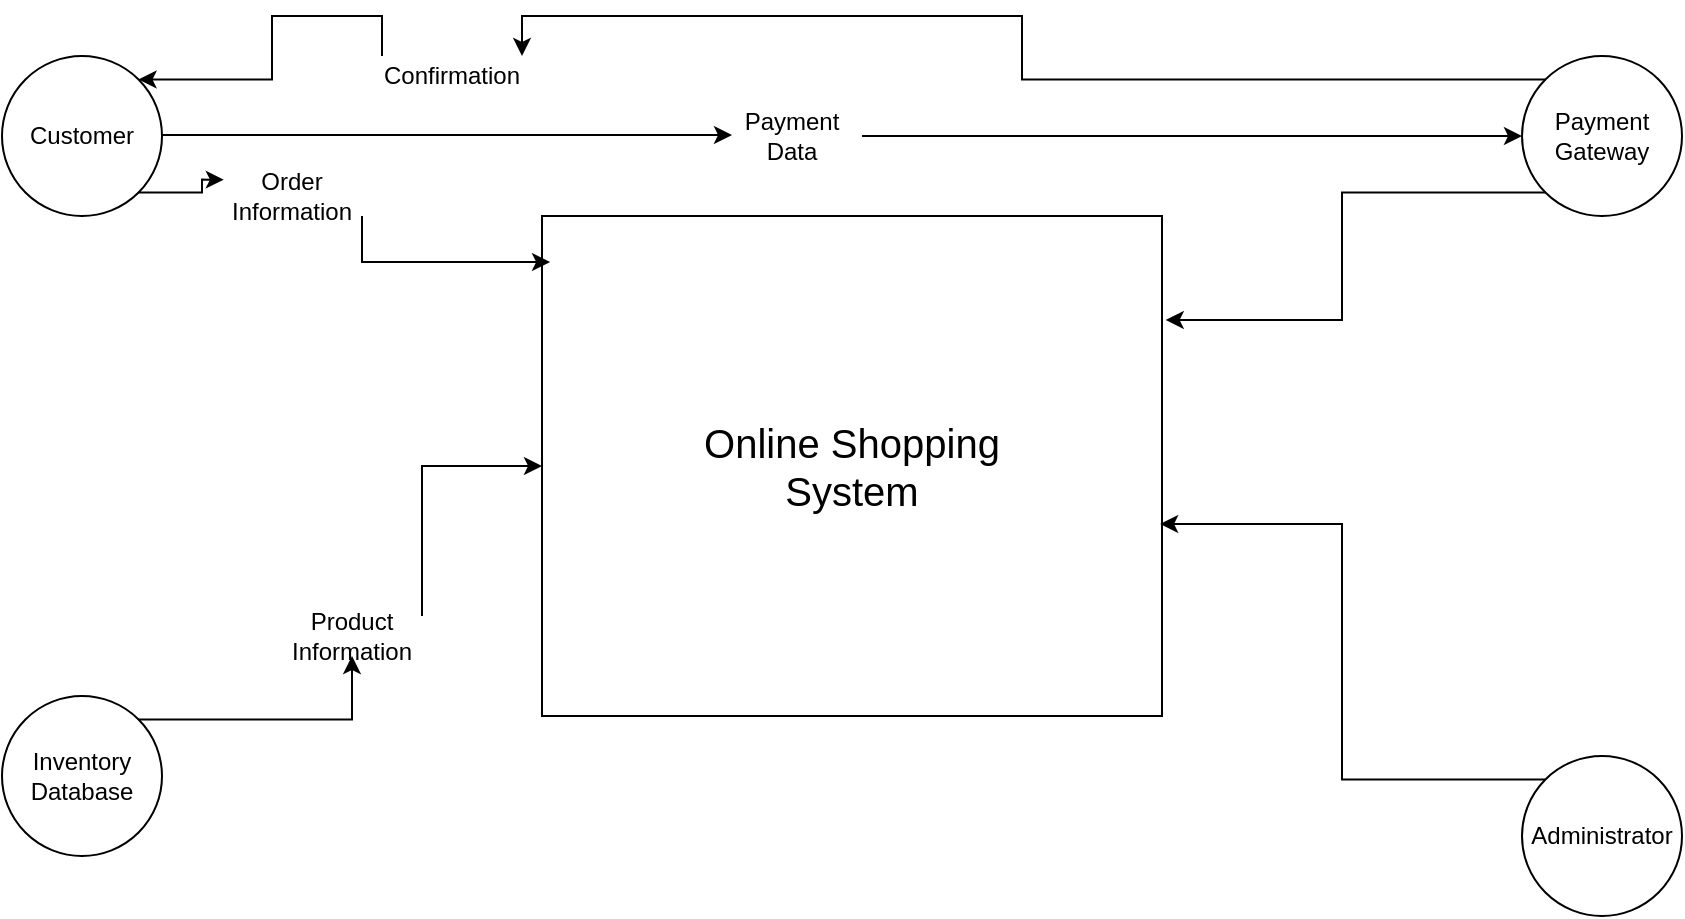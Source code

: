 <mxfile version="22.0.4" type="github">
  <diagram name="Page-1" id="3CbqzY-EIUyOhgvGnmPf">
    <mxGraphModel dx="880" dy="462" grid="1" gridSize="10" guides="1" tooltips="1" connect="1" arrows="1" fold="1" page="1" pageScale="1" pageWidth="850" pageHeight="1100" math="0" shadow="0">
      <root>
        <mxCell id="0" />
        <mxCell id="1" parent="0" />
        <mxCell id="pSdrsPi_HXzI0qn5BM3s-22" value="" style="rounded=0;whiteSpace=wrap;html=1;" parent="1" vertex="1">
          <mxGeometry x="270" y="160" width="310" height="250" as="geometry" />
        </mxCell>
        <mxCell id="pSdrsPi_HXzI0qn5BM3s-88" value="" style="ellipse;whiteSpace=wrap;html=1;aspect=fixed;" parent="1" vertex="1">
          <mxGeometry y="80" width="80" height="80" as="geometry" />
        </mxCell>
        <mxCell id="pSdrsPi_HXzI0qn5BM3s-102" style="edgeStyle=orthogonalEdgeStyle;rounded=0;orthogonalLoop=1;jettySize=auto;html=1;exitX=1;exitY=0;exitDx=0;exitDy=0;" parent="1" source="pSdrsPi_HXzI0qn5BM3s-109" target="pSdrsPi_HXzI0qn5BM3s-22" edge="1">
          <mxGeometry relative="1" as="geometry" />
        </mxCell>
        <mxCell id="pSdrsPi_HXzI0qn5BM3s-89" value="" style="ellipse;whiteSpace=wrap;html=1;aspect=fixed;" parent="1" vertex="1">
          <mxGeometry y="400" width="80" height="80" as="geometry" />
        </mxCell>
        <mxCell id="pSdrsPi_HXzI0qn5BM3s-119" style="edgeStyle=orthogonalEdgeStyle;rounded=0;orthogonalLoop=1;jettySize=auto;html=1;exitX=0;exitY=0;exitDx=0;exitDy=0;entryX=1;entryY=0;entryDx=0;entryDy=0;" parent="1" source="pSdrsPi_HXzI0qn5BM3s-120" target="pSdrsPi_HXzI0qn5BM3s-88" edge="1">
          <mxGeometry relative="1" as="geometry">
            <mxPoint x="660" y="92" as="targetPoint" />
          </mxGeometry>
        </mxCell>
        <mxCell id="pSdrsPi_HXzI0qn5BM3s-90" value="" style="ellipse;whiteSpace=wrap;html=1;aspect=fixed;" parent="1" vertex="1">
          <mxGeometry x="760" y="80" width="80" height="80" as="geometry" />
        </mxCell>
        <mxCell id="pSdrsPi_HXzI0qn5BM3s-91" value="&lt;font style=&quot;font-size: 20px;&quot;&gt;Online Shopping System&lt;/font&gt;" style="text;strokeColor=none;align=center;fillColor=none;html=1;verticalAlign=middle;whiteSpace=wrap;rounded=0;" parent="1" vertex="1">
          <mxGeometry x="340" y="250" width="170" height="70" as="geometry" />
        </mxCell>
        <mxCell id="pSdrsPi_HXzI0qn5BM3s-111" style="edgeStyle=orthogonalEdgeStyle;rounded=0;orthogonalLoop=1;jettySize=auto;html=1;entryX=0;entryY=0.5;entryDx=0;entryDy=0;" parent="1" source="pSdrsPi_HXzI0qn5BM3s-112" target="pSdrsPi_HXzI0qn5BM3s-90" edge="1">
          <mxGeometry relative="1" as="geometry" />
        </mxCell>
        <mxCell id="pSdrsPi_HXzI0qn5BM3s-92" value="Customer" style="text;strokeColor=none;align=center;fillColor=none;html=1;verticalAlign=middle;whiteSpace=wrap;rounded=0;" parent="1" vertex="1">
          <mxGeometry x="5" y="110" width="70" height="20" as="geometry" />
        </mxCell>
        <mxCell id="pSdrsPi_HXzI0qn5BM3s-93" value="Payment Gateway" style="text;strokeColor=none;align=center;fillColor=none;html=1;verticalAlign=middle;whiteSpace=wrap;rounded=0;" parent="1" vertex="1">
          <mxGeometry x="765" y="110" width="70" height="20" as="geometry" />
        </mxCell>
        <mxCell id="pSdrsPi_HXzI0qn5BM3s-94" value="Inventory Database" style="text;strokeColor=none;align=center;fillColor=none;html=1;verticalAlign=middle;whiteSpace=wrap;rounded=0;" parent="1" vertex="1">
          <mxGeometry x="5" y="430" width="70" height="20" as="geometry" />
        </mxCell>
        <mxCell id="pSdrsPi_HXzI0qn5BM3s-96" value="" style="ellipse;whiteSpace=wrap;html=1;aspect=fixed;" parent="1" vertex="1">
          <mxGeometry x="760" y="430" width="80" height="80" as="geometry" />
        </mxCell>
        <mxCell id="pSdrsPi_HXzI0qn5BM3s-97" value="Administrator" style="text;strokeColor=none;align=center;fillColor=none;html=1;verticalAlign=middle;whiteSpace=wrap;rounded=0;" parent="1" vertex="1">
          <mxGeometry x="765" y="460" width="70" height="20" as="geometry" />
        </mxCell>
        <mxCell id="pSdrsPi_HXzI0qn5BM3s-99" style="edgeStyle=orthogonalEdgeStyle;rounded=0;orthogonalLoop=1;jettySize=auto;html=1;exitX=1;exitY=1;exitDx=0;exitDy=0;entryX=0.013;entryY=0.092;entryDx=0;entryDy=0;entryPerimeter=0;" parent="1" source="pSdrsPi_HXzI0qn5BM3s-104" target="pSdrsPi_HXzI0qn5BM3s-22" edge="1">
          <mxGeometry relative="1" as="geometry" />
        </mxCell>
        <mxCell id="pSdrsPi_HXzI0qn5BM3s-101" style="edgeStyle=orthogonalEdgeStyle;rounded=0;orthogonalLoop=1;jettySize=auto;html=1;exitX=0;exitY=1;exitDx=0;exitDy=0;entryX=1.006;entryY=0.208;entryDx=0;entryDy=0;entryPerimeter=0;" parent="1" source="pSdrsPi_HXzI0qn5BM3s-90" target="pSdrsPi_HXzI0qn5BM3s-22" edge="1">
          <mxGeometry relative="1" as="geometry" />
        </mxCell>
        <mxCell id="pSdrsPi_HXzI0qn5BM3s-103" style="edgeStyle=orthogonalEdgeStyle;rounded=0;orthogonalLoop=1;jettySize=auto;html=1;exitX=0;exitY=0;exitDx=0;exitDy=0;entryX=0.997;entryY=0.616;entryDx=0;entryDy=0;entryPerimeter=0;" parent="1" source="pSdrsPi_HXzI0qn5BM3s-96" target="pSdrsPi_HXzI0qn5BM3s-22" edge="1">
          <mxGeometry relative="1" as="geometry" />
        </mxCell>
        <mxCell id="pSdrsPi_HXzI0qn5BM3s-108" value="" style="edgeStyle=orthogonalEdgeStyle;rounded=0;orthogonalLoop=1;jettySize=auto;html=1;exitX=1;exitY=1;exitDx=0;exitDy=0;entryX=0.013;entryY=0.092;entryDx=0;entryDy=0;entryPerimeter=0;" parent="1" source="pSdrsPi_HXzI0qn5BM3s-88" target="pSdrsPi_HXzI0qn5BM3s-104" edge="1">
          <mxGeometry relative="1" as="geometry">
            <mxPoint x="68" y="148" as="sourcePoint" />
            <mxPoint x="274" y="183" as="targetPoint" />
          </mxGeometry>
        </mxCell>
        <mxCell id="pSdrsPi_HXzI0qn5BM3s-104" value="Order Information " style="text;strokeColor=none;align=center;fillColor=none;html=1;verticalAlign=middle;whiteSpace=wrap;rounded=0;" parent="1" vertex="1">
          <mxGeometry x="110" y="140" width="70" height="20" as="geometry" />
        </mxCell>
        <mxCell id="pSdrsPi_HXzI0qn5BM3s-110" value="" style="edgeStyle=orthogonalEdgeStyle;rounded=0;orthogonalLoop=1;jettySize=auto;html=1;exitX=1;exitY=0;exitDx=0;exitDy=0;" parent="1" source="pSdrsPi_HXzI0qn5BM3s-89" target="pSdrsPi_HXzI0qn5BM3s-109" edge="1">
          <mxGeometry relative="1" as="geometry">
            <mxPoint x="68" y="412" as="sourcePoint" />
            <mxPoint x="270" y="285" as="targetPoint" />
          </mxGeometry>
        </mxCell>
        <mxCell id="pSdrsPi_HXzI0qn5BM3s-109" value="Product Information" style="text;strokeColor=none;align=center;fillColor=none;html=1;verticalAlign=middle;whiteSpace=wrap;rounded=0;" parent="1" vertex="1">
          <mxGeometry x="140" y="360" width="70" height="20" as="geometry" />
        </mxCell>
        <mxCell id="pSdrsPi_HXzI0qn5BM3s-113" value="" style="edgeStyle=orthogonalEdgeStyle;rounded=0;orthogonalLoop=1;jettySize=auto;html=1;entryX=0;entryY=0.5;entryDx=0;entryDy=0;" parent="1" edge="1">
          <mxGeometry relative="1" as="geometry">
            <mxPoint x="80" y="119.5" as="sourcePoint" />
            <mxPoint x="365" y="119.5" as="targetPoint" />
            <Array as="points">
              <mxPoint x="115" y="119.5" />
              <mxPoint x="115" y="119.5" />
            </Array>
          </mxGeometry>
        </mxCell>
        <mxCell id="pSdrsPi_HXzI0qn5BM3s-112" value="Payment Data" style="text;strokeColor=none;align=center;fillColor=none;html=1;verticalAlign=middle;whiteSpace=wrap;rounded=0;" parent="1" vertex="1">
          <mxGeometry x="360" y="110" width="70" height="20" as="geometry" />
        </mxCell>
        <mxCell id="pSdrsPi_HXzI0qn5BM3s-121" value="" style="edgeStyle=orthogonalEdgeStyle;rounded=0;orthogonalLoop=1;jettySize=auto;html=1;exitX=0;exitY=0;exitDx=0;exitDy=0;entryX=1;entryY=0;entryDx=0;entryDy=0;" parent="1" source="pSdrsPi_HXzI0qn5BM3s-90" target="pSdrsPi_HXzI0qn5BM3s-120" edge="1">
          <mxGeometry relative="1" as="geometry">
            <mxPoint x="68" y="92" as="targetPoint" />
            <mxPoint x="772" y="92" as="sourcePoint" />
          </mxGeometry>
        </mxCell>
        <mxCell id="pSdrsPi_HXzI0qn5BM3s-120" value="Confirmation" style="text;strokeColor=none;align=center;fillColor=none;html=1;verticalAlign=middle;whiteSpace=wrap;rounded=0;" parent="1" vertex="1">
          <mxGeometry x="190" y="80" width="70" height="20" as="geometry" />
        </mxCell>
      </root>
    </mxGraphModel>
  </diagram>
</mxfile>
